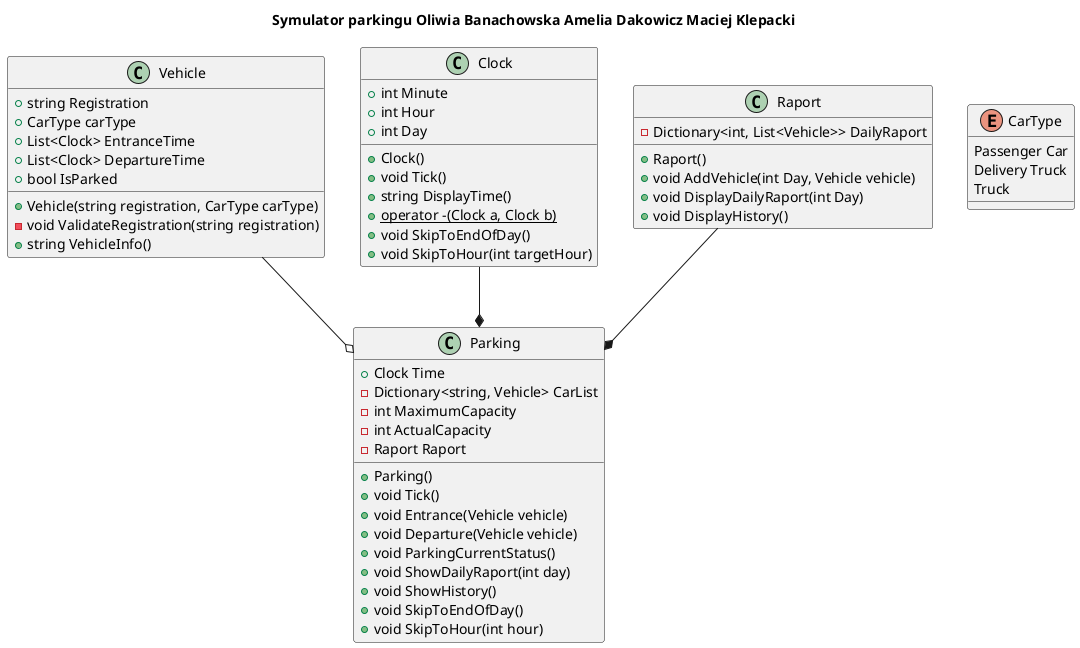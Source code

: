 @startuml name "Parking Simulator"
title Symulator parkingu Oliwia Banachowska Amelia Dakowicz Maciej Klepacki

Vehicle --o Parking

Vehicle : +string Registration
Vehicle : +CarType carType
Vehicle : +List<Clock> EntranceTime
Vehicle : +List<Clock> DepartureTime
Vehicle : +bool IsParked
Vehicle : +Vehicle(string registration, CarType carType)
Vehicle : -void ValidateRegistration(string registration)
Vehicle : +string VehicleInfo()

Clock : +int Minute
Clock : +int Hour
Clock : +int Day
Clock : +Clock()
Clock : +void Tick()
Clock : +string DisplayTime()
Clock : + {static} operator -(Clock a, Clock b)
Clock : +void SkipToEndOfDay()
Clock : +void SkipToHour(int targetHour)

Clock --* Parking

Parking : +Clock Time
Parking : -Dictionary<string, Vehicle> CarList
Parking : -int MaximumCapacity
Parking : -int ActualCapacity
Parking : -Raport Raport
Parking : +Parking()
Parking : +void Tick()
Parking : +void Entrance(Vehicle vehicle)
Parking : +void Departure(Vehicle vehicle)
Parking : +void ParkingCurrentStatus()
Parking : +void ShowDailyRaport(int day)
Parking : +void ShowHistory()
Parking : +void SkipToEndOfDay()
Parking : +void SkipToHour(int hour)

Raport : -Dictionary<int, List<Vehicle>> DailyRaport
Raport : +Raport()
Raport : +void AddVehicle(int Day, Vehicle vehicle)
Raport : +void DisplayDailyRaport(int Day)
Raport : +void DisplayHistory()

Raport --* Parking


enum CarType {
    Passenger Car
    Delivery Truck
    Truck
}

@enduml